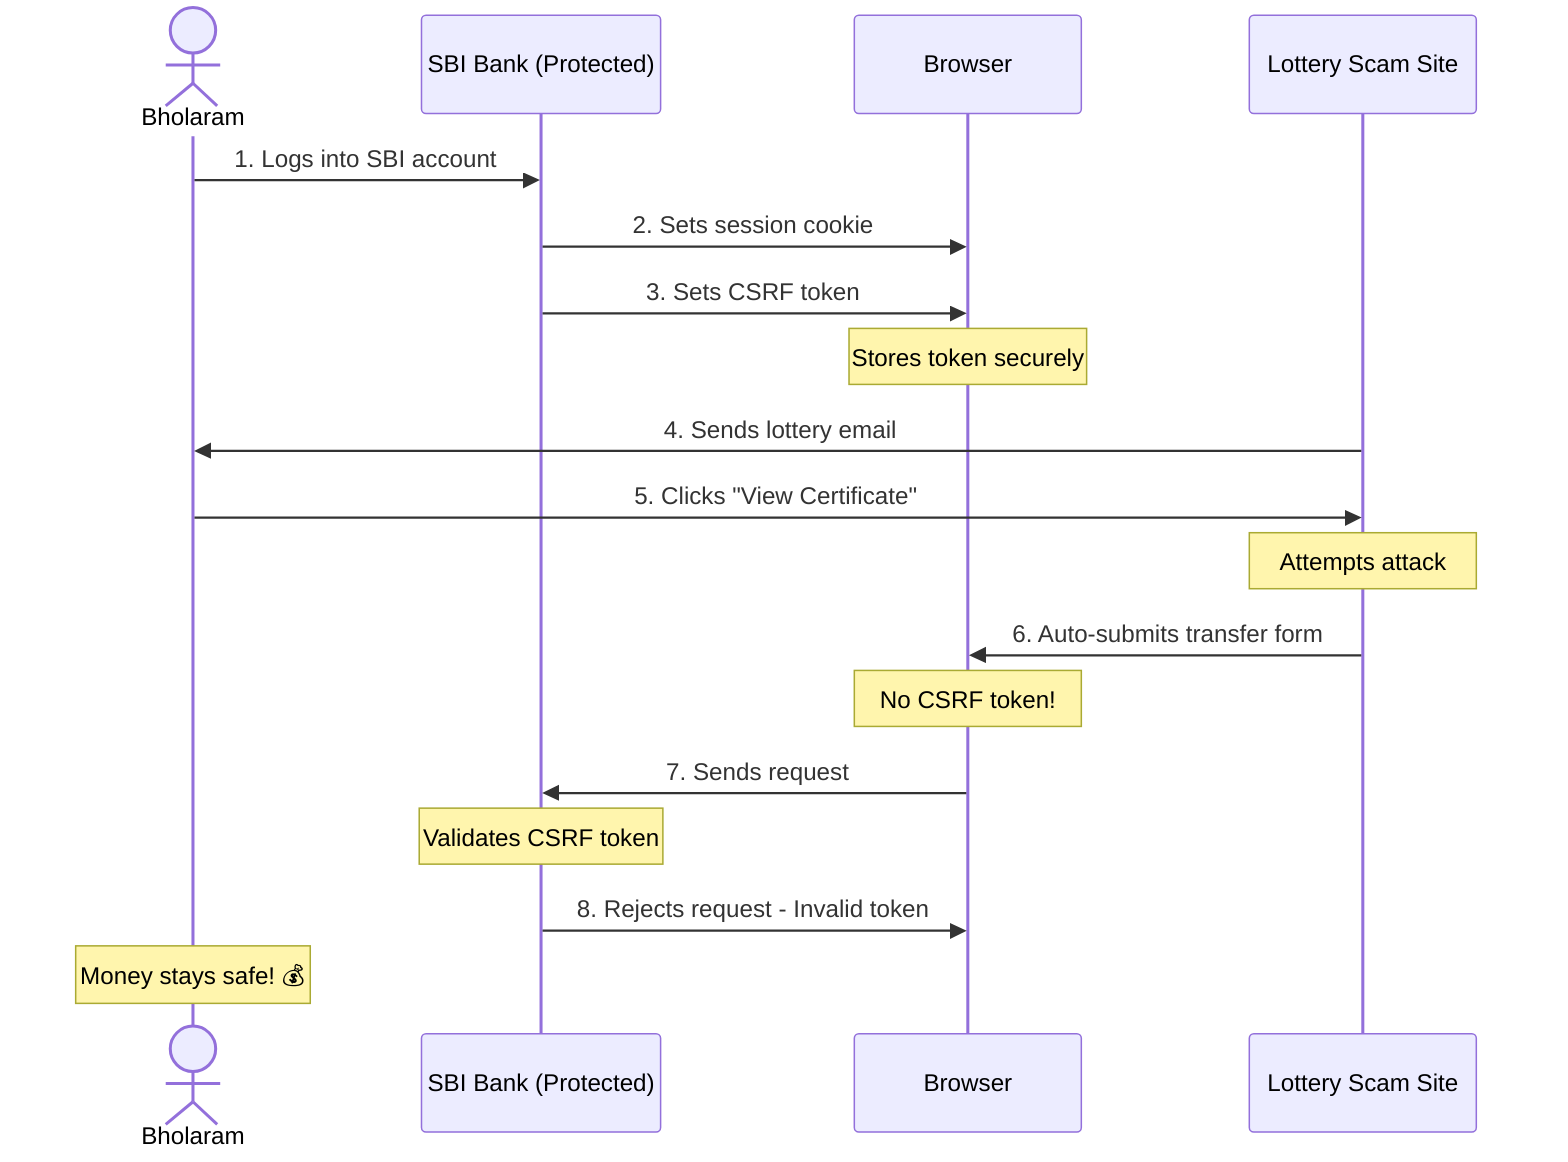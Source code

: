 sequenceDiagram
    actor B as Bholaram
    participant SBI as SBI Bank (Protected)
    participant Browser
    participant Scammer as Lottery Scam Site
    
    B->>SBI: 1. Logs into SBI account
    SBI->>Browser: 2. Sets session cookie
    SBI->>Browser: 3. Sets CSRF token
    Note over Browser: Stores token securely
    
    Scammer->>B: 4. Sends lottery email
    B->>Scammer: 5. Clicks "View Certificate"
    
    Note over Scammer: Attempts attack
    Scammer->>Browser: 6. Auto-submits transfer form
    Note over Browser: No CSRF token!
    Browser->>SBI: 7. Sends request
    Note over SBI: Validates CSRF token
    SBI->>Browser: 8. Rejects request - Invalid token
    Note over B: Money stays safe! 💰